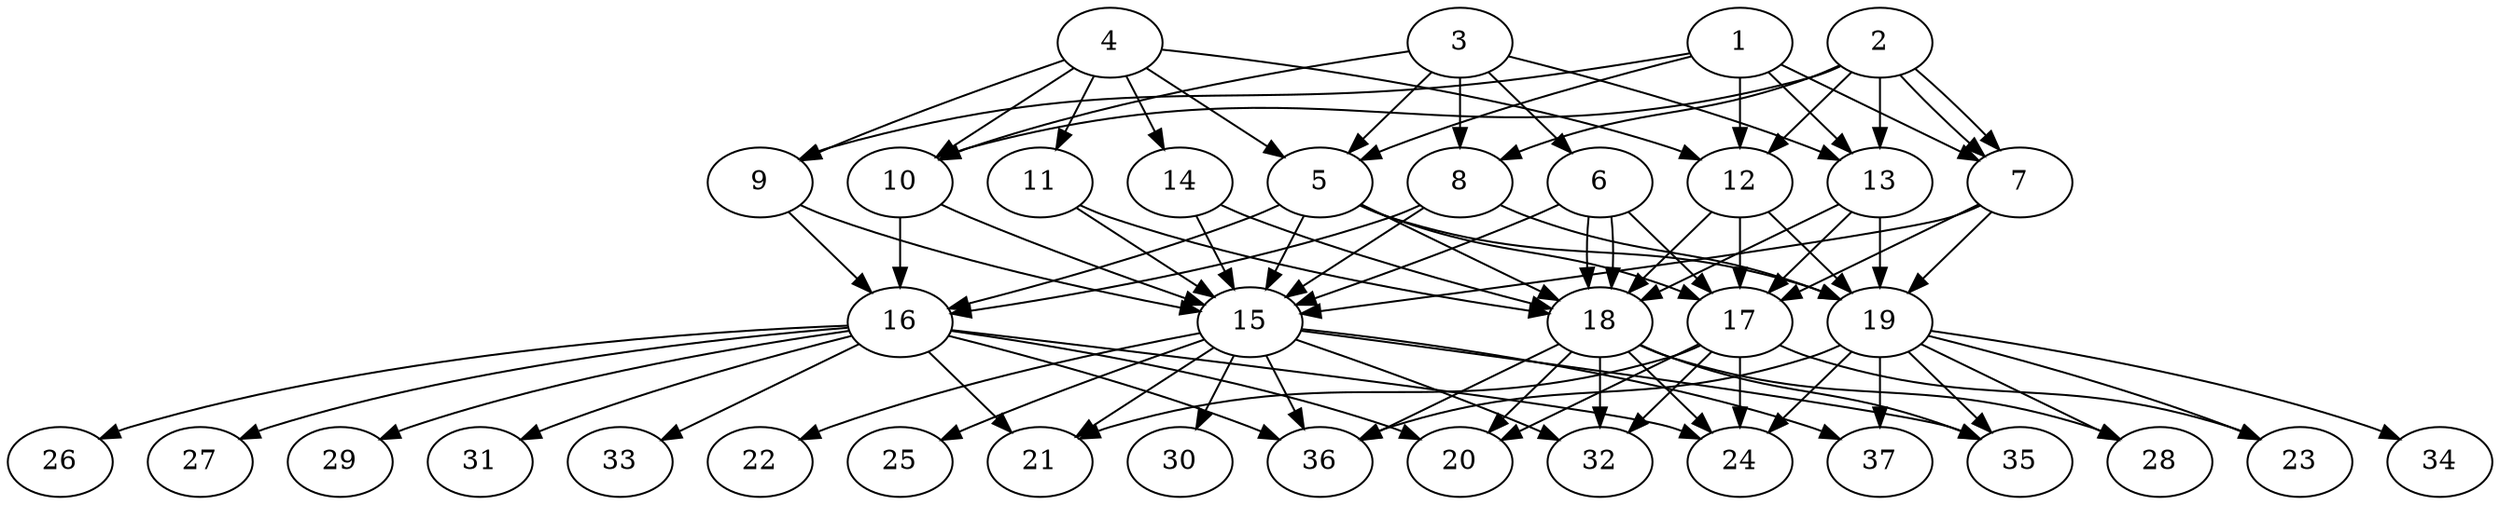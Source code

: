 // DAG (tier=3-complex, mode=data, n=37, ccr=0.529, fat=0.770, density=0.740, regular=0.244, jump=0.266, mindata=4194304, maxdata=33554432)
// DAG automatically generated by daggen at Sun Aug 24 16:33:35 2025
// /home/ermia/Project/Environments/daggen/bin/daggen --dot --ccr 0.529 --fat 0.770 --regular 0.244 --density 0.740 --jump 0.266 --mindata 4194304 --maxdata 33554432 -n 37 
digraph G {
  1 [size="771468914350218112", alpha="0.16", expect_size="385734457175109056"]
  1 -> 5 [size ="1214612464730112"]
  1 -> 7 [size ="1214612464730112"]
  1 -> 9 [size ="1214612464730112"]
  1 -> 12 [size ="1214612464730112"]
  1 -> 13 [size ="1214612464730112"]
  2 [size="1810084079648476672", alpha="0.08", expect_size="905042039824238336"]
  2 -> 7 [size ="1730534338199552"]
  2 -> 7 [size ="1730534338199552"]
  2 -> 8 [size ="1730534338199552"]
  2 -> 10 [size ="1730534338199552"]
  2 -> 12 [size ="1730534338199552"]
  2 -> 13 [size ="1730534338199552"]
  3 [size="41182734890635240", alpha="0.17", expect_size="20591367445317620"]
  3 -> 5 [size ="3964322938093568"]
  3 -> 6 [size ="3964322938093568"]
  3 -> 8 [size ="3964322938093568"]
  3 -> 10 [size ="3964322938093568"]
  3 -> 13 [size ="3964322938093568"]
  4 [size="15160629903251400", alpha="0.19", expect_size="7580314951625700"]
  4 -> 5 [size ="1067353060147200"]
  4 -> 9 [size ="1067353060147200"]
  4 -> 10 [size ="1067353060147200"]
  4 -> 11 [size ="1067353060147200"]
  4 -> 12 [size ="1067353060147200"]
  4 -> 14 [size ="1067353060147200"]
  5 [size="18647075639621038080", alpha="0.17", expect_size="9323537819810519040"]
  5 -> 15 [size ="6012899931717632"]
  5 -> 16 [size ="6012899931717632"]
  5 -> 17 [size ="6012899931717632"]
  5 -> 18 [size ="6012899931717632"]
  5 -> 19 [size ="6012899931717632"]
  6 [size="72651935305888768", alpha="0.19", expect_size="36325967652944384"]
  6 -> 15 [size ="6850514184568832"]
  6 -> 17 [size ="6850514184568832"]
  6 -> 18 [size ="6850514184568832"]
  6 -> 18 [size ="6850514184568832"]
  7 [size="14726362487992117248", alpha="0.16", expect_size="7363181243996058624"]
  7 -> 15 [size ="5872241724096512"]
  7 -> 17 [size ="5872241724096512"]
  7 -> 19 [size ="5872241724096512"]
  8 [size="112120736332535300096", alpha="0.06", expect_size="56060368166267650048"]
  8 -> 15 [size ="186014706434048"]
  8 -> 16 [size ="186014706434048"]
  8 -> 19 [size ="186014706434048"]
  9 [size="11210162702570104029184", alpha="0.20", expect_size="5605081351285052014592"]
  9 -> 15 [size ="4007109997887488"]
  9 -> 16 [size ="4007109997887488"]
  10 [size="15210048448986206961664", alpha="0.06", expect_size="7605024224493103480832"]
  10 -> 15 [size ="4911080488828928"]
  10 -> 16 [size ="4911080488828928"]
  11 [size="114822895498646352", alpha="0.01", expect_size="57411447749323176"]
  11 -> 15 [size ="6017392534618112"]
  11 -> 18 [size ="6017392534618112"]
  12 [size="20453050504317120", alpha="0.02", expect_size="10226525252158560"]
  12 -> 17 [size ="1405921607548928"]
  12 -> 18 [size ="1405921607548928"]
  12 -> 19 [size ="1405921607548928"]
  13 [size="339259885181514809344", alpha="0.19", expect_size="169629942590757404672"]
  13 -> 17 [size ="389145184698368"]
  13 -> 18 [size ="389145184698368"]
  13 -> 19 [size ="389145184698368"]
  14 [size="3327545697245859840", alpha="0.01", expect_size="1663772848622929920"]
  14 -> 15 [size ="1281731663495168"]
  14 -> 18 [size ="1281731663495168"]
  15 [size="10524514503739911962624", alpha="0.12", expect_size="5262257251869955981312"]
  15 -> 21 [size ="3842005960491008"]
  15 -> 22 [size ="3842005960491008"]
  15 -> 25 [size ="3842005960491008"]
  15 -> 30 [size ="3842005960491008"]
  15 -> 32 [size ="3842005960491008"]
  15 -> 35 [size ="3842005960491008"]
  15 -> 36 [size ="3842005960491008"]
  15 -> 37 [size ="3842005960491008"]
  16 [size="27951337256697433423872", alpha="0.10", expect_size="13975668628348716711936"]
  16 -> 20 [size ="7368148676247552"]
  16 -> 21 [size ="7368148676247552"]
  16 -> 24 [size ="7368148676247552"]
  16 -> 26 [size ="7368148676247552"]
  16 -> 27 [size ="7368148676247552"]
  16 -> 29 [size ="7368148676247552"]
  16 -> 31 [size ="7368148676247552"]
  16 -> 33 [size ="7368148676247552"]
  16 -> 36 [size ="7368148676247552"]
  17 [size="1504734153775401", alpha="0.14", expect_size="752367076887700"]
  17 -> 20 [size ="171610191429632"]
  17 -> 21 [size ="171610191429632"]
  17 -> 23 [size ="171610191429632"]
  17 -> 24 [size ="171610191429632"]
  17 -> 32 [size ="171610191429632"]
  18 [size="18769926419312277454848", alpha="0.11", expect_size="9384963209656138727424"]
  18 -> 20 [size ="5650215780483072"]
  18 -> 24 [size ="5650215780483072"]
  18 -> 28 [size ="5650215780483072"]
  18 -> 32 [size ="5650215780483072"]
  18 -> 35 [size ="5650215780483072"]
  18 -> 36 [size ="5650215780483072"]
  19 [size="212812758290238880", alpha="0.07", expect_size="106406379145119440"]
  19 -> 23 [size ="241631244582912"]
  19 -> 24 [size ="241631244582912"]
  19 -> 28 [size ="241631244582912"]
  19 -> 34 [size ="241631244582912"]
  19 -> 35 [size ="241631244582912"]
  19 -> 36 [size ="241631244582912"]
  19 -> 37 [size ="241631244582912"]
  20 [size="62017676304592760", alpha="0.08", expect_size="31008838152296380"]
  21 [size="23427123239029433171968", alpha="0.02", expect_size="11713561619514716585984"]
  22 [size="1513788969604956028928", alpha="0.17", expect_size="756894484802478014464"]
  23 [size="2574197514006006784", alpha="0.11", expect_size="1287098757003003392"]
  24 [size="12018204190991781462016", alpha="0.13", expect_size="6009102095495890731008"]
  25 [size="81491038058230608", alpha="0.04", expect_size="40745519029115304"]
  26 [size="58438186416768832", alpha="0.09", expect_size="29219093208384416"]
  27 [size="102155427745850176", alpha="0.19", expect_size="51077713872925088"]
  28 [size="29964222402629816287232", alpha="0.15", expect_size="14982111201314908143616"]
  29 [size="206669594266063264", alpha="0.18", expect_size="103334797133031632"]
  30 [size="1624189615197107", alpha="0.13", expect_size="812094807598553"]
  31 [size="476141873260632768", alpha="0.15", expect_size="238070936630316384"]
  32 [size="4239443023211420160", alpha="0.01", expect_size="2119721511605710080"]
  33 [size="19984194882407260749824", alpha="0.03", expect_size="9992097441203630374912"]
  34 [size="914218452938861314048", alpha="0.16", expect_size="457109226469430657024"]
  35 [size="1571373995244128256", alpha="0.04", expect_size="785686997622064128"]
  36 [size="2452134928952054784", alpha="0.05", expect_size="1226067464476027392"]
  37 [size="21760485924129321517056", alpha="0.16", expect_size="10880242962064660758528"]
}